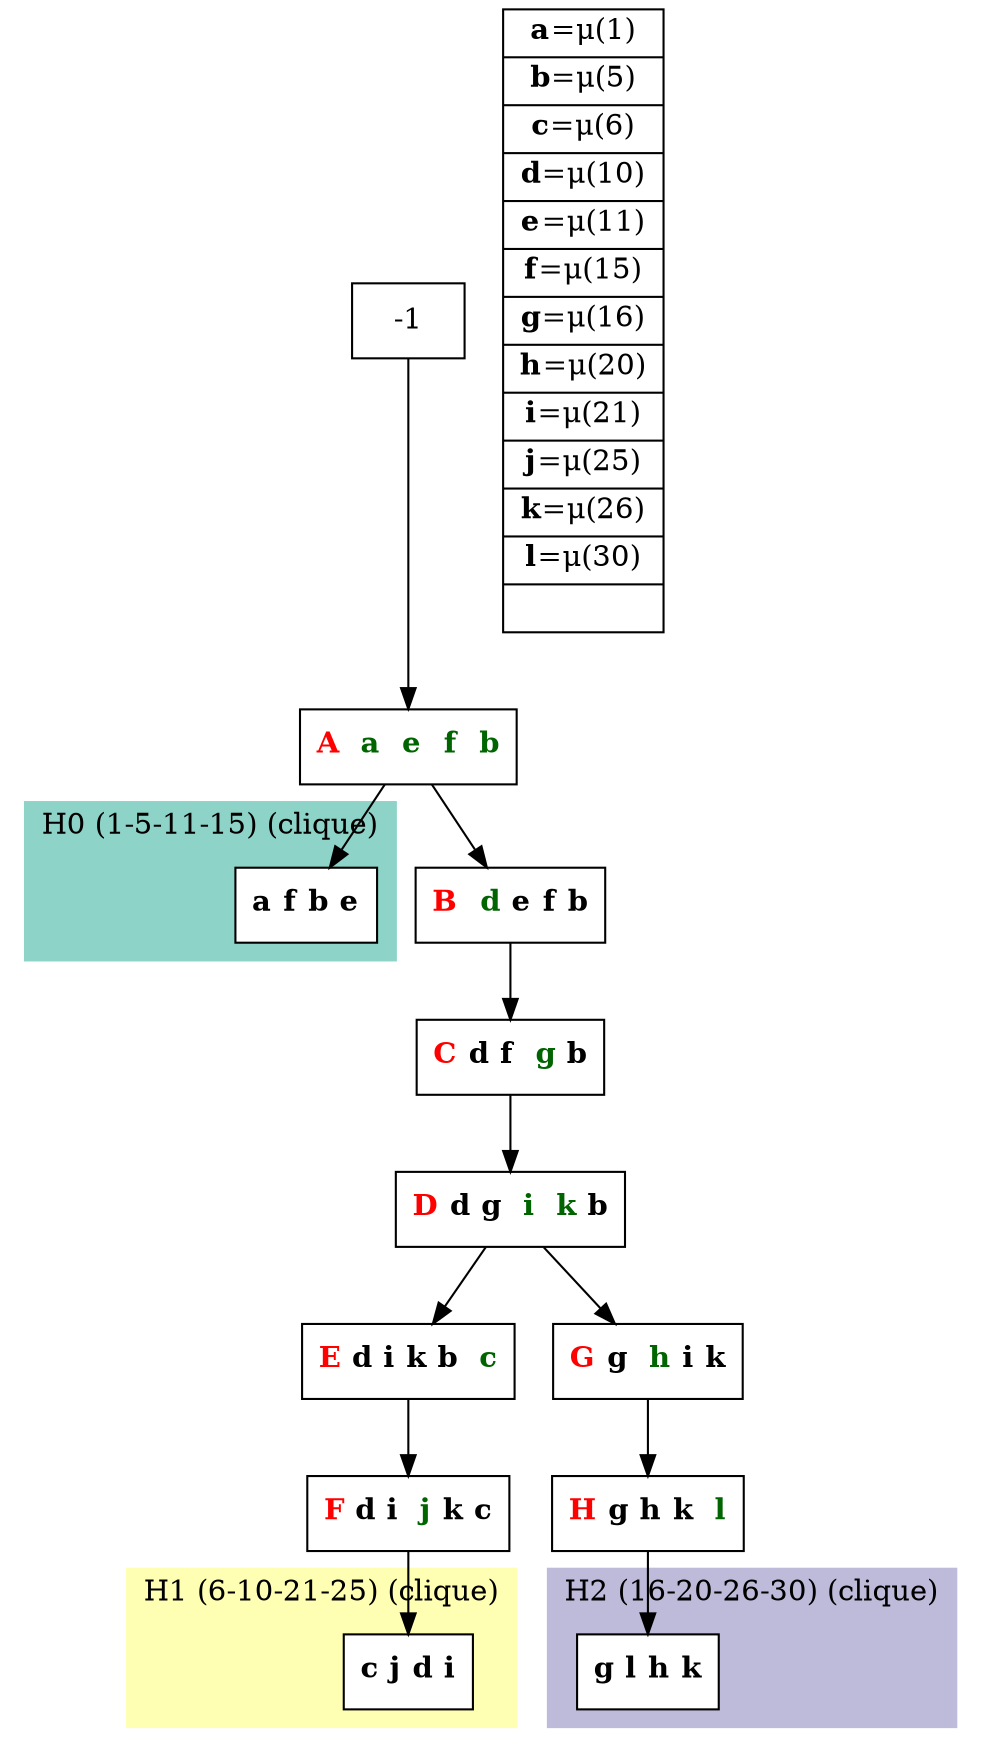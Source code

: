 digraph G {
    node [shape=box];
    subgraph cluster0 {
        node [style=filled,fillcolor=white];
        labeljust="l";
        style=filled;
        color="#8DD3C7";
        H0_0;
        label="H0 (1-5-11-15) (clique)";
    }
    subgraph cluster1 {
        node [style=filled,fillcolor=white];
        labeljust="l";
        style=filled;
        color="#FFFFB3";
        H1_0;
        label="H1 (6-10-21-25) (clique)";
    }
    subgraph cluster2 {
        node [style=filled,fillcolor=white];
        labeljust="l";
        style=filled;
        color="#BEBADA";
        H2_0;
        label="H2 (16-20-26-30) (clique)";
    }
     1 [shape=record,label= <{  <FONT COLOR="RED"><b>A</b></FONT>  <FONT COLOR="DARKGREEN"><b>a</b></FONT>  <FONT COLOR="DARKGREEN"><b>e</b></FONT>  <FONT COLOR="DARKGREEN"><b>f</b></FONT>  <FONT COLOR="DARKGREEN"><b>b</b></FONT>}> ];
     -1  ->  1;
     H0_0 [shape=record,label= <{ <b>a</b> <b>f</b> <b>b</b> <b>e</b>}> ];
     1  ->  H0_0;
     18 [shape=record,label= <{  <FONT COLOR="RED"><b>B</b></FONT>  <FONT COLOR="DARKGREEN"><b>d</b></FONT> <b>e</b> <b>f</b> <b>b</b>}> ];
     1  ->  18;
     17 [shape=record,label= <{  <FONT COLOR="RED"><b>C</b></FONT> <b>d</b> <b>f</b>  <FONT COLOR="DARKGREEN"><b>g</b></FONT> <b>b</b>}> ];
     18  ->  17;
     16 [shape=record,label= <{  <FONT COLOR="RED"><b>D</b></FONT> <b>d</b> <b>g</b>  <FONT COLOR="DARKGREEN"><b>i</b></FONT>  <FONT COLOR="DARKGREEN"><b>k</b></FONT> <b>b</b>}> ];
     17  ->  16;
     9 [shape=record,label= <{  <FONT COLOR="RED"><b>E</b></FONT> <b>d</b> <b>i</b> <b>k</b> <b>b</b>  <FONT COLOR="DARKGREEN"><b>c</b></FONT>}> ];
     16  ->  9;
     11 [shape=record,label= <{  <FONT COLOR="RED"><b>F</b></FONT> <b>d</b> <b>i</b>  <FONT COLOR="DARKGREEN"><b>j</b></FONT> <b>k</b> <b>c</b>}> ];
     9  ->  11;
     H1_0 [shape=record,label= <{ <b>c</b> <b>j</b> <b>d</b> <b>i</b>}> ];
     11  ->  H1_0;
     20 [shape=record,label= <{  <FONT COLOR="RED"><b>G</b></FONT> <b>g</b>  <FONT COLOR="DARKGREEN"><b>h</b></FONT> <b>i</b> <b>k</b>}> ];
     16  ->  20;
     22 [shape=record,label= <{  <FONT COLOR="RED"><b>H</b></FONT> <b>g</b> <b>h</b> <b>k</b>  <FONT COLOR="DARKGREEN"><b>l</b></FONT>}> ];
     20  ->  22;
     H2_0 [shape=record,label= <{ <b>g</b> <b>l</b> <b>h</b> <b>k</b>}> ];
     22  ->  H2_0;
    labels [shape=record,label= <{<b>a</b>=&#956;(1) | <b>b</b>=&#956;(5) | <b>c</b>=&#956;(6) | <b>d</b>=&#956;(10) | <b>e</b>=&#956;(11) | <b>f</b>=&#956;(15) | <b>g</b>=&#956;(16) | <b>h</b>=&#956;(20) | <b>i</b>=&#956;(21) | <b>j</b>=&#956;(25) | <b>k</b>=&#956;(26) | <b>l</b>=&#956;(30) | }> ];
}
